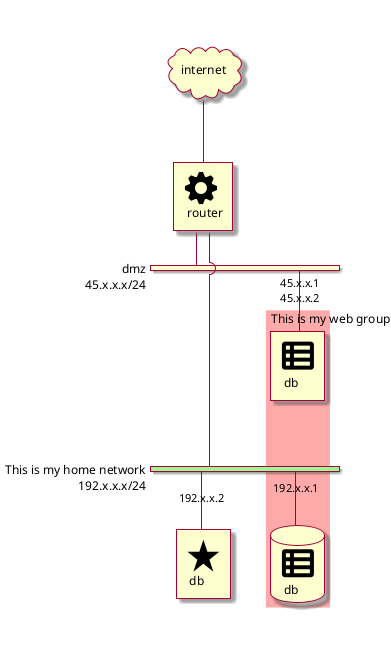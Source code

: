 @startuml Description and Icons - Network Diagram

skin rose

nwdiag {
    
    internet [ shape = cloud];
    internet -- router;
    
    group {
        description = "This is my web group"
        color = "#FFAAAA";
        webserver;
        database;
    }
    
    network dmz {
        address = "45.x.x.x/24"
        router
        webserver [address = "45.x.x.1, 45.x.x.2", description = "<&spreadsheet*4>\n db"];
    
    }
    network internal {
        description = "This is my home network"
        color = "palegreen"
        address = "192.x.x.x/24"
        router [description = "<&cog*4>\n router"]
        database [address = "192.x.x.1", description = "<&spreadsheet*4>\n db", shape = database];
        mars [address = "192.x.x.2", description = "<&star*4>\n db"];
    }
}
@endum